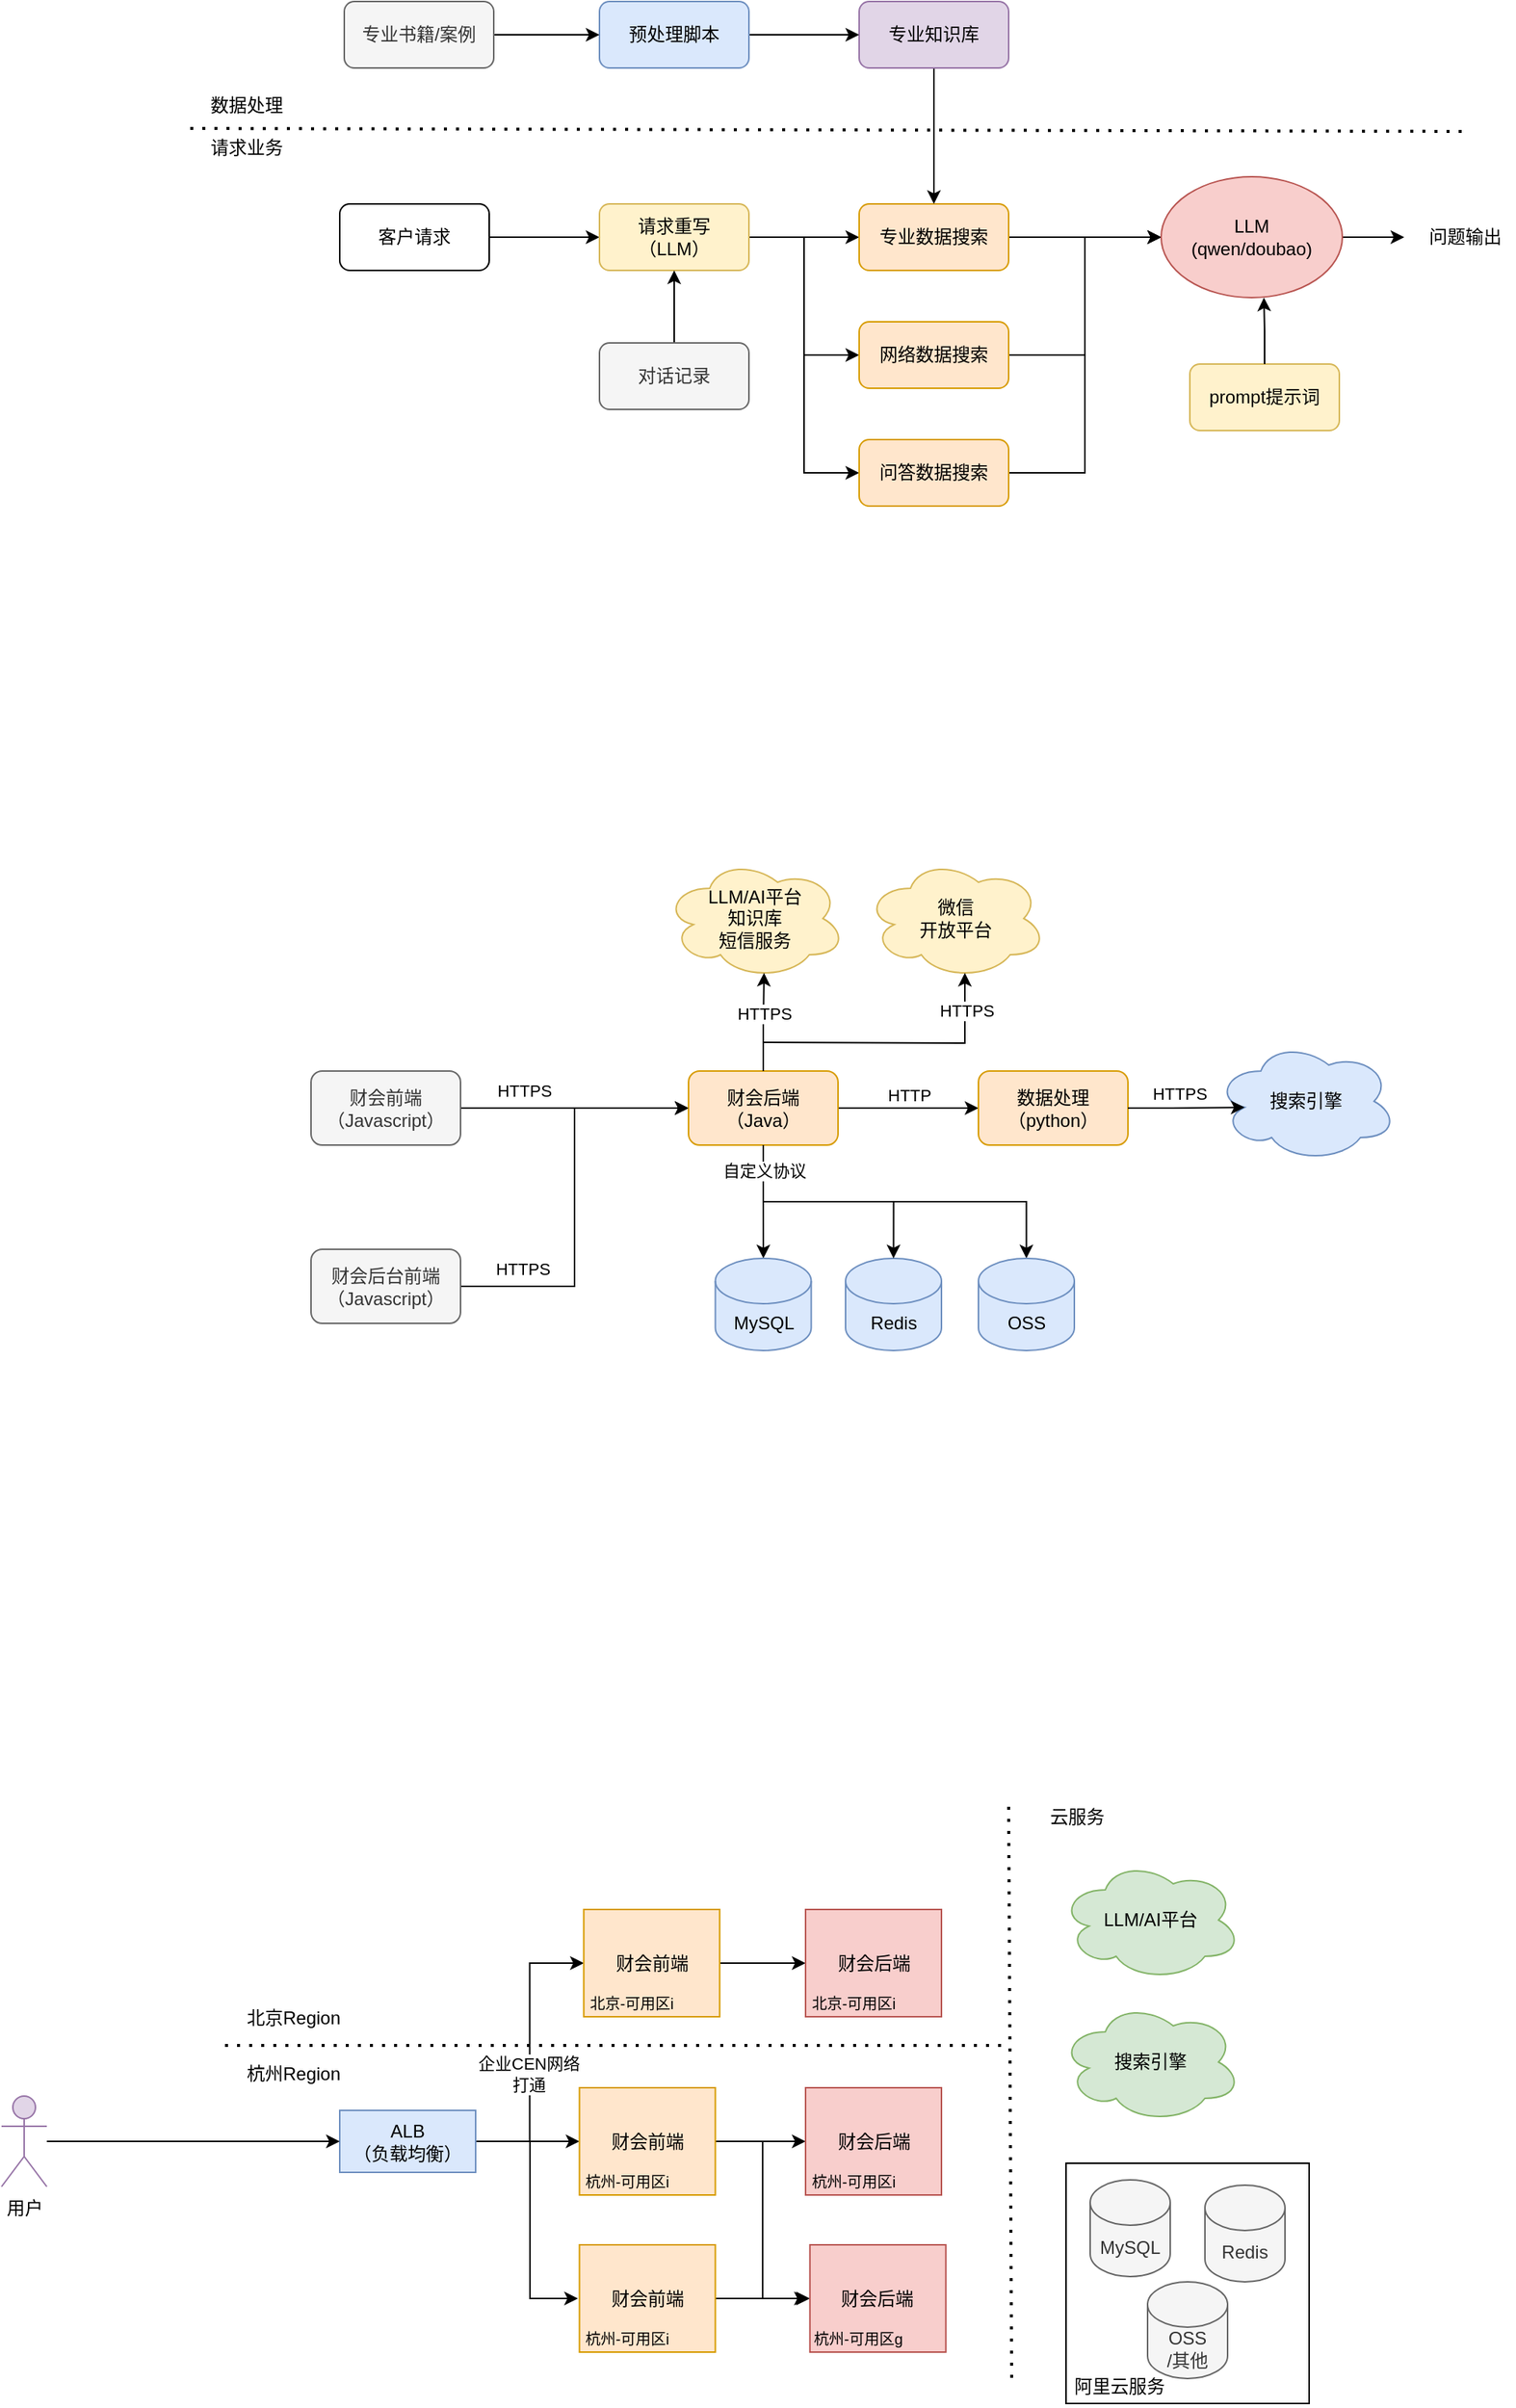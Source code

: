 <mxfile version="26.0.16">
  <diagram name="第 1 页" id="NDgXXRAVoML4oMO2wl3w">
    <mxGraphModel dx="1741" dy="675" grid="0" gridSize="10" guides="1" tooltips="1" connect="1" arrows="1" fold="1" page="0" pageScale="1" pageWidth="827" pageHeight="1169" math="0" shadow="0">
      <root>
        <mxCell id="0" />
        <mxCell id="1" parent="0" />
        <mxCell id="14HyO-3h-rx17xs5dqPF-92" value="" style="rounded=0;whiteSpace=wrap;html=1;" vertex="1" parent="1">
          <mxGeometry x="581" y="1523" width="161" height="159" as="geometry" />
        </mxCell>
        <mxCell id="14HyO-3h-rx17xs5dqPF-3" style="edgeStyle=orthogonalEdgeStyle;rounded=0;orthogonalLoop=1;jettySize=auto;html=1;entryX=0;entryY=0.5;entryDx=0;entryDy=0;" edge="1" parent="1" source="14HyO-3h-rx17xs5dqPF-1" target="14HyO-3h-rx17xs5dqPF-2">
          <mxGeometry relative="1" as="geometry" />
        </mxCell>
        <mxCell id="14HyO-3h-rx17xs5dqPF-1" value="客户请求" style="rounded=1;whiteSpace=wrap;html=1;" vertex="1" parent="1">
          <mxGeometry x="100" y="226" width="99" height="44" as="geometry" />
        </mxCell>
        <mxCell id="14HyO-3h-rx17xs5dqPF-5" style="edgeStyle=orthogonalEdgeStyle;rounded=0;orthogonalLoop=1;jettySize=auto;html=1;entryX=0;entryY=0.5;entryDx=0;entryDy=0;" edge="1" parent="1" source="14HyO-3h-rx17xs5dqPF-2" target="14HyO-3h-rx17xs5dqPF-4">
          <mxGeometry relative="1" as="geometry" />
        </mxCell>
        <mxCell id="14HyO-3h-rx17xs5dqPF-8" style="edgeStyle=orthogonalEdgeStyle;rounded=0;orthogonalLoop=1;jettySize=auto;html=1;entryX=0;entryY=0.5;entryDx=0;entryDy=0;" edge="1" parent="1" source="14HyO-3h-rx17xs5dqPF-2" target="14HyO-3h-rx17xs5dqPF-6">
          <mxGeometry relative="1" as="geometry" />
        </mxCell>
        <mxCell id="14HyO-3h-rx17xs5dqPF-10" style="edgeStyle=orthogonalEdgeStyle;rounded=0;orthogonalLoop=1;jettySize=auto;html=1;entryX=0;entryY=0.5;entryDx=0;entryDy=0;" edge="1" parent="1" source="14HyO-3h-rx17xs5dqPF-2" target="14HyO-3h-rx17xs5dqPF-7">
          <mxGeometry relative="1" as="geometry" />
        </mxCell>
        <mxCell id="14HyO-3h-rx17xs5dqPF-2" value="请求重写&lt;br&gt;（LLM）" style="rounded=1;whiteSpace=wrap;html=1;fillColor=#fff2cc;strokeColor=#d6b656;" vertex="1" parent="1">
          <mxGeometry x="272" y="226" width="99" height="44" as="geometry" />
        </mxCell>
        <mxCell id="14HyO-3h-rx17xs5dqPF-12" style="edgeStyle=orthogonalEdgeStyle;rounded=0;orthogonalLoop=1;jettySize=auto;html=1;entryX=0;entryY=0.5;entryDx=0;entryDy=0;" edge="1" parent="1" source="14HyO-3h-rx17xs5dqPF-4" target="14HyO-3h-rx17xs5dqPF-11">
          <mxGeometry relative="1" as="geometry" />
        </mxCell>
        <mxCell id="14HyO-3h-rx17xs5dqPF-4" value="专业数据搜索" style="rounded=1;whiteSpace=wrap;html=1;fillColor=#ffe6cc;strokeColor=#d79b00;" vertex="1" parent="1">
          <mxGeometry x="444" y="226" width="99" height="44" as="geometry" />
        </mxCell>
        <mxCell id="14HyO-3h-rx17xs5dqPF-13" style="edgeStyle=orthogonalEdgeStyle;rounded=0;orthogonalLoop=1;jettySize=auto;html=1;entryX=0;entryY=0.5;entryDx=0;entryDy=0;" edge="1" parent="1" source="14HyO-3h-rx17xs5dqPF-6" target="14HyO-3h-rx17xs5dqPF-11">
          <mxGeometry relative="1" as="geometry" />
        </mxCell>
        <mxCell id="14HyO-3h-rx17xs5dqPF-6" value="网络数据搜索" style="rounded=1;whiteSpace=wrap;html=1;fillColor=#ffe6cc;strokeColor=#d79b00;" vertex="1" parent="1">
          <mxGeometry x="444" y="304" width="99" height="44" as="geometry" />
        </mxCell>
        <mxCell id="14HyO-3h-rx17xs5dqPF-14" style="edgeStyle=orthogonalEdgeStyle;rounded=0;orthogonalLoop=1;jettySize=auto;html=1;entryX=0;entryY=0.5;entryDx=0;entryDy=0;" edge="1" parent="1" source="14HyO-3h-rx17xs5dqPF-7" target="14HyO-3h-rx17xs5dqPF-11">
          <mxGeometry relative="1" as="geometry" />
        </mxCell>
        <mxCell id="14HyO-3h-rx17xs5dqPF-7" value="问答数据搜索" style="rounded=1;whiteSpace=wrap;html=1;fillColor=#ffe6cc;strokeColor=#d79b00;" vertex="1" parent="1">
          <mxGeometry x="444" y="382" width="99" height="44" as="geometry" />
        </mxCell>
        <mxCell id="14HyO-3h-rx17xs5dqPF-19" style="edgeStyle=orthogonalEdgeStyle;rounded=0;orthogonalLoop=1;jettySize=auto;html=1;" edge="1" parent="1" source="14HyO-3h-rx17xs5dqPF-11">
          <mxGeometry relative="1" as="geometry">
            <mxPoint x="805" y="248" as="targetPoint" />
          </mxGeometry>
        </mxCell>
        <mxCell id="14HyO-3h-rx17xs5dqPF-11" value="LLM&lt;br&gt;(qwen/doubao)" style="ellipse;whiteSpace=wrap;html=1;fillColor=#f8cecc;strokeColor=#b85450;" vertex="1" parent="1">
          <mxGeometry x="644" y="208" width="120" height="80" as="geometry" />
        </mxCell>
        <mxCell id="14HyO-3h-rx17xs5dqPF-15" value="" style="endArrow=none;dashed=1;html=1;dashPattern=1 3;strokeWidth=2;rounded=0;" edge="1" parent="1">
          <mxGeometry width="50" height="50" relative="1" as="geometry">
            <mxPoint x="1" y="176" as="sourcePoint" />
            <mxPoint x="847" y="178" as="targetPoint" />
          </mxGeometry>
        </mxCell>
        <mxCell id="14HyO-3h-rx17xs5dqPF-17" value="prompt提示词" style="rounded=1;whiteSpace=wrap;html=1;fillColor=#fff2cc;strokeColor=#d6b656;" vertex="1" parent="1">
          <mxGeometry x="663" y="332" width="99" height="44" as="geometry" />
        </mxCell>
        <mxCell id="14HyO-3h-rx17xs5dqPF-18" style="edgeStyle=orthogonalEdgeStyle;rounded=0;orthogonalLoop=1;jettySize=auto;html=1;entryX=0.567;entryY=1;entryDx=0;entryDy=0;entryPerimeter=0;" edge="1" parent="1" source="14HyO-3h-rx17xs5dqPF-17" target="14HyO-3h-rx17xs5dqPF-11">
          <mxGeometry relative="1" as="geometry" />
        </mxCell>
        <mxCell id="14HyO-3h-rx17xs5dqPF-20" value="问题输出" style="text;html=1;align=center;verticalAlign=middle;resizable=0;points=[];autosize=1;strokeColor=none;fillColor=none;" vertex="1" parent="1">
          <mxGeometry x="812" y="235" width="66" height="26" as="geometry" />
        </mxCell>
        <mxCell id="14HyO-3h-rx17xs5dqPF-26" style="edgeStyle=orthogonalEdgeStyle;rounded=0;orthogonalLoop=1;jettySize=auto;html=1;entryX=0.5;entryY=0;entryDx=0;entryDy=0;" edge="1" parent="1" source="14HyO-3h-rx17xs5dqPF-21" target="14HyO-3h-rx17xs5dqPF-4">
          <mxGeometry relative="1" as="geometry" />
        </mxCell>
        <mxCell id="14HyO-3h-rx17xs5dqPF-21" value="专业知识库" style="rounded=1;whiteSpace=wrap;html=1;fillColor=#e1d5e7;strokeColor=#9673a6;" vertex="1" parent="1">
          <mxGeometry x="444" y="92" width="99" height="44" as="geometry" />
        </mxCell>
        <mxCell id="14HyO-3h-rx17xs5dqPF-23" style="edgeStyle=orthogonalEdgeStyle;rounded=0;orthogonalLoop=1;jettySize=auto;html=1;entryX=0;entryY=0.5;entryDx=0;entryDy=0;" edge="1" parent="1" source="14HyO-3h-rx17xs5dqPF-22" target="14HyO-3h-rx17xs5dqPF-21">
          <mxGeometry relative="1" as="geometry" />
        </mxCell>
        <mxCell id="14HyO-3h-rx17xs5dqPF-22" value="预处理脚本" style="rounded=1;whiteSpace=wrap;html=1;fillColor=#dae8fc;strokeColor=#6c8ebf;" vertex="1" parent="1">
          <mxGeometry x="272" y="92" width="99" height="44" as="geometry" />
        </mxCell>
        <mxCell id="14HyO-3h-rx17xs5dqPF-25" style="edgeStyle=orthogonalEdgeStyle;rounded=0;orthogonalLoop=1;jettySize=auto;html=1;entryX=0;entryY=0.5;entryDx=0;entryDy=0;" edge="1" parent="1" source="14HyO-3h-rx17xs5dqPF-24" target="14HyO-3h-rx17xs5dqPF-22">
          <mxGeometry relative="1" as="geometry" />
        </mxCell>
        <mxCell id="14HyO-3h-rx17xs5dqPF-24" value="专业书籍/案例" style="rounded=1;whiteSpace=wrap;html=1;fillColor=#f5f5f5;fontColor=#333333;strokeColor=#666666;" vertex="1" parent="1">
          <mxGeometry x="103" y="92" width="99" height="44" as="geometry" />
        </mxCell>
        <mxCell id="14HyO-3h-rx17xs5dqPF-28" style="edgeStyle=orthogonalEdgeStyle;rounded=0;orthogonalLoop=1;jettySize=auto;html=1;entryX=0.5;entryY=1;entryDx=0;entryDy=0;" edge="1" parent="1" source="14HyO-3h-rx17xs5dqPF-27" target="14HyO-3h-rx17xs5dqPF-2">
          <mxGeometry relative="1" as="geometry" />
        </mxCell>
        <mxCell id="14HyO-3h-rx17xs5dqPF-27" value="对话记录" style="rounded=1;whiteSpace=wrap;html=1;fillColor=#f5f5f5;fontColor=#333333;strokeColor=#666666;" vertex="1" parent="1">
          <mxGeometry x="272" y="318" width="99" height="44" as="geometry" />
        </mxCell>
        <mxCell id="14HyO-3h-rx17xs5dqPF-29" value="数据处理" style="text;html=1;align=center;verticalAlign=middle;resizable=0;points=[];autosize=1;strokeColor=none;fillColor=none;" vertex="1" parent="1">
          <mxGeometry x="5" y="148" width="66" height="26" as="geometry" />
        </mxCell>
        <mxCell id="14HyO-3h-rx17xs5dqPF-30" value="请求业务" style="text;html=1;align=center;verticalAlign=middle;resizable=0;points=[];autosize=1;strokeColor=none;fillColor=none;" vertex="1" parent="1">
          <mxGeometry x="5" y="176" width="66" height="26" as="geometry" />
        </mxCell>
        <mxCell id="14HyO-3h-rx17xs5dqPF-35" style="edgeStyle=orthogonalEdgeStyle;rounded=0;orthogonalLoop=1;jettySize=auto;html=1;entryX=0;entryY=0.5;entryDx=0;entryDy=0;" edge="1" parent="1" source="14HyO-3h-rx17xs5dqPF-31" target="14HyO-3h-rx17xs5dqPF-32">
          <mxGeometry relative="1" as="geometry" />
        </mxCell>
        <mxCell id="14HyO-3h-rx17xs5dqPF-36" value="HTTPS" style="edgeLabel;html=1;align=center;verticalAlign=middle;resizable=0;points=[];" vertex="1" connectable="0" parent="14HyO-3h-rx17xs5dqPF-35">
          <mxGeometry x="0.099" y="1" relative="1" as="geometry">
            <mxPoint x="-41" y="-11" as="offset" />
          </mxGeometry>
        </mxCell>
        <mxCell id="14HyO-3h-rx17xs5dqPF-31" value="财会前端&lt;br&gt;（Javascript）" style="rounded=1;whiteSpace=wrap;html=1;fillColor=#f5f5f5;fontColor=#333333;strokeColor=#666666;" vertex="1" parent="1">
          <mxGeometry x="81" y="800" width="99" height="49" as="geometry" />
        </mxCell>
        <mxCell id="14HyO-3h-rx17xs5dqPF-39" style="edgeStyle=orthogonalEdgeStyle;rounded=0;orthogonalLoop=1;jettySize=auto;html=1;entryX=0;entryY=0.5;entryDx=0;entryDy=0;" edge="1" parent="1" source="14HyO-3h-rx17xs5dqPF-32" target="14HyO-3h-rx17xs5dqPF-34">
          <mxGeometry relative="1" as="geometry" />
        </mxCell>
        <mxCell id="14HyO-3h-rx17xs5dqPF-41" value="HTTP" style="edgeLabel;html=1;align=center;verticalAlign=middle;resizable=0;points=[];" vertex="1" connectable="0" parent="14HyO-3h-rx17xs5dqPF-39">
          <mxGeometry x="-0.118" y="-1" relative="1" as="geometry">
            <mxPoint x="6" y="-10" as="offset" />
          </mxGeometry>
        </mxCell>
        <mxCell id="14HyO-3h-rx17xs5dqPF-42" style="edgeStyle=orthogonalEdgeStyle;rounded=0;orthogonalLoop=1;jettySize=auto;html=1;" edge="1" parent="1" source="14HyO-3h-rx17xs5dqPF-32" target="14HyO-3h-rx17xs5dqPF-40">
          <mxGeometry relative="1" as="geometry" />
        </mxCell>
        <mxCell id="14HyO-3h-rx17xs5dqPF-52" style="edgeStyle=orthogonalEdgeStyle;rounded=0;orthogonalLoop=1;jettySize=auto;html=1;exitX=0.5;exitY=1;exitDx=0;exitDy=0;" edge="1" parent="1" source="14HyO-3h-rx17xs5dqPF-32" target="14HyO-3h-rx17xs5dqPF-49">
          <mxGeometry relative="1" as="geometry" />
        </mxCell>
        <mxCell id="14HyO-3h-rx17xs5dqPF-32" value="财会后端&lt;br&gt;（Java）" style="rounded=1;whiteSpace=wrap;html=1;fillColor=#ffe6cc;strokeColor=#d79b00;" vertex="1" parent="1">
          <mxGeometry x="331" y="800" width="99" height="49" as="geometry" />
        </mxCell>
        <mxCell id="14HyO-3h-rx17xs5dqPF-37" style="edgeStyle=orthogonalEdgeStyle;rounded=0;orthogonalLoop=1;jettySize=auto;html=1;entryX=0;entryY=0.5;entryDx=0;entryDy=0;" edge="1" parent="1" source="14HyO-3h-rx17xs5dqPF-33" target="14HyO-3h-rx17xs5dqPF-32">
          <mxGeometry relative="1" as="geometry" />
        </mxCell>
        <mxCell id="14HyO-3h-rx17xs5dqPF-38" value="HTTPS" style="edgeLabel;html=1;align=center;verticalAlign=middle;resizable=0;points=[];" vertex="1" connectable="0" parent="14HyO-3h-rx17xs5dqPF-37">
          <mxGeometry x="-0.178" y="2" relative="1" as="geometry">
            <mxPoint x="-33" y="23" as="offset" />
          </mxGeometry>
        </mxCell>
        <mxCell id="14HyO-3h-rx17xs5dqPF-33" value="财会后台前端&lt;br&gt;（Javascript）" style="rounded=1;whiteSpace=wrap;html=1;fillColor=#f5f5f5;fontColor=#333333;strokeColor=#666666;" vertex="1" parent="1">
          <mxGeometry x="81" y="918" width="99" height="49" as="geometry" />
        </mxCell>
        <mxCell id="14HyO-3h-rx17xs5dqPF-34" value="数据处理&lt;br&gt;（python）" style="rounded=1;whiteSpace=wrap;html=1;fillColor=#ffe6cc;strokeColor=#d79b00;" vertex="1" parent="1">
          <mxGeometry x="523" y="800" width="99" height="49" as="geometry" />
        </mxCell>
        <mxCell id="14HyO-3h-rx17xs5dqPF-40" value="MySQL" style="shape=cylinder3;whiteSpace=wrap;html=1;boundedLbl=1;backgroundOutline=1;size=15;fillColor=#dae8fc;strokeColor=#6c8ebf;" vertex="1" parent="1">
          <mxGeometry x="348.75" y="924" width="63.5" height="61" as="geometry" />
        </mxCell>
        <mxCell id="14HyO-3h-rx17xs5dqPF-44" value="搜索引擎" style="ellipse;shape=cloud;whiteSpace=wrap;html=1;fillColor=#dae8fc;strokeColor=#6c8ebf;" vertex="1" parent="1">
          <mxGeometry x="680" y="780" width="120" height="80" as="geometry" />
        </mxCell>
        <mxCell id="14HyO-3h-rx17xs5dqPF-45" style="edgeStyle=orthogonalEdgeStyle;rounded=0;orthogonalLoop=1;jettySize=auto;html=1;entryX=0.16;entryY=0.55;entryDx=0;entryDy=0;entryPerimeter=0;" edge="1" parent="1" source="14HyO-3h-rx17xs5dqPF-34" target="14HyO-3h-rx17xs5dqPF-44">
          <mxGeometry relative="1" as="geometry" />
        </mxCell>
        <mxCell id="14HyO-3h-rx17xs5dqPF-55" value="HTTPS" style="edgeLabel;html=1;align=center;verticalAlign=middle;resizable=0;points=[];" vertex="1" connectable="0" parent="14HyO-3h-rx17xs5dqPF-45">
          <mxGeometry x="-0.163" relative="1" as="geometry">
            <mxPoint x="2" y="-9" as="offset" />
          </mxGeometry>
        </mxCell>
        <mxCell id="14HyO-3h-rx17xs5dqPF-47" value="Redis" style="shape=cylinder3;whiteSpace=wrap;html=1;boundedLbl=1;backgroundOutline=1;size=15;fillColor=#dae8fc;strokeColor=#6c8ebf;" vertex="1" parent="1">
          <mxGeometry x="435" y="924" width="63.5" height="61" as="geometry" />
        </mxCell>
        <mxCell id="14HyO-3h-rx17xs5dqPF-48" style="edgeStyle=orthogonalEdgeStyle;rounded=0;orthogonalLoop=1;jettySize=auto;html=1;entryX=0.5;entryY=0;entryDx=0;entryDy=0;entryPerimeter=0;exitX=0.5;exitY=1;exitDx=0;exitDy=0;" edge="1" parent="1" source="14HyO-3h-rx17xs5dqPF-32" target="14HyO-3h-rx17xs5dqPF-47">
          <mxGeometry relative="1" as="geometry" />
        </mxCell>
        <mxCell id="14HyO-3h-rx17xs5dqPF-56" value="自定义协议" style="edgeLabel;html=1;align=center;verticalAlign=middle;resizable=0;points=[];" vertex="1" connectable="0" parent="14HyO-3h-rx17xs5dqPF-48">
          <mxGeometry x="-0.795" relative="1" as="geometry">
            <mxPoint as="offset" />
          </mxGeometry>
        </mxCell>
        <mxCell id="14HyO-3h-rx17xs5dqPF-49" value="OSS" style="shape=cylinder3;whiteSpace=wrap;html=1;boundedLbl=1;backgroundOutline=1;size=15;fillColor=#dae8fc;strokeColor=#6c8ebf;" vertex="1" parent="1">
          <mxGeometry x="523" y="924" width="63.5" height="61" as="geometry" />
        </mxCell>
        <mxCell id="14HyO-3h-rx17xs5dqPF-50" value="LLM/AI平台&lt;div&gt;知识库&lt;/div&gt;&lt;div&gt;短信服务&lt;/div&gt;" style="ellipse;shape=cloud;whiteSpace=wrap;html=1;fillColor=#fff2cc;strokeColor=#d6b656;" vertex="1" parent="1">
          <mxGeometry x="315" y="659" width="120" height="80" as="geometry" />
        </mxCell>
        <mxCell id="14HyO-3h-rx17xs5dqPF-57" style="edgeStyle=orthogonalEdgeStyle;rounded=0;orthogonalLoop=1;jettySize=auto;html=1;entryX=0.55;entryY=0.95;entryDx=0;entryDy=0;entryPerimeter=0;" edge="1" parent="1" source="14HyO-3h-rx17xs5dqPF-32" target="14HyO-3h-rx17xs5dqPF-50">
          <mxGeometry relative="1" as="geometry" />
        </mxCell>
        <mxCell id="14HyO-3h-rx17xs5dqPF-58" value="HTTPS" style="edgeLabel;html=1;align=center;verticalAlign=middle;resizable=0;points=[];" vertex="1" connectable="0" parent="14HyO-3h-rx17xs5dqPF-57">
          <mxGeometry x="-0.053" relative="1" as="geometry">
            <mxPoint y="-8" as="offset" />
          </mxGeometry>
        </mxCell>
        <mxCell id="14HyO-3h-rx17xs5dqPF-59" value="微信&lt;div&gt;开放平台&lt;/div&gt;" style="ellipse;shape=cloud;whiteSpace=wrap;html=1;fillColor=#fff2cc;strokeColor=#d6b656;" vertex="1" parent="1">
          <mxGeometry x="448" y="659" width="120" height="80" as="geometry" />
        </mxCell>
        <mxCell id="14HyO-3h-rx17xs5dqPF-60" style="edgeStyle=orthogonalEdgeStyle;rounded=0;orthogonalLoop=1;jettySize=auto;html=1;entryX=0.55;entryY=0.95;entryDx=0;entryDy=0;entryPerimeter=0;" edge="1" parent="1" target="14HyO-3h-rx17xs5dqPF-59">
          <mxGeometry relative="1" as="geometry">
            <mxPoint x="381" y="781" as="sourcePoint" />
          </mxGeometry>
        </mxCell>
        <mxCell id="14HyO-3h-rx17xs5dqPF-61" value="HTTPS" style="edgeLabel;html=1;align=center;verticalAlign=middle;resizable=0;points=[];" vertex="1" connectable="0" parent="1">
          <mxGeometry x="398" y="770" as="geometry">
            <mxPoint x="117" y="-10" as="offset" />
          </mxGeometry>
        </mxCell>
        <mxCell id="14HyO-3h-rx17xs5dqPF-65" style="edgeStyle=orthogonalEdgeStyle;rounded=0;orthogonalLoop=1;jettySize=auto;html=1;entryX=0;entryY=0.5;entryDx=0;entryDy=0;" edge="1" parent="1" source="14HyO-3h-rx17xs5dqPF-63" target="14HyO-3h-rx17xs5dqPF-64">
          <mxGeometry relative="1" as="geometry" />
        </mxCell>
        <mxCell id="14HyO-3h-rx17xs5dqPF-87" style="edgeStyle=orthogonalEdgeStyle;rounded=0;orthogonalLoop=1;jettySize=auto;html=1;entryX=0;entryY=0.5;entryDx=0;entryDy=0;" edge="1" parent="1" source="14HyO-3h-rx17xs5dqPF-63" target="14HyO-3h-rx17xs5dqPF-82">
          <mxGeometry relative="1" as="geometry" />
        </mxCell>
        <mxCell id="14HyO-3h-rx17xs5dqPF-109" value="企业CEN网络&lt;br&gt;打通" style="edgeLabel;html=1;align=center;verticalAlign=middle;resizable=0;points=[];" vertex="1" connectable="0" parent="14HyO-3h-rx17xs5dqPF-87">
          <mxGeometry x="-0.079" relative="1" as="geometry">
            <mxPoint x="-1" y="7" as="offset" />
          </mxGeometry>
        </mxCell>
        <mxCell id="14HyO-3h-rx17xs5dqPF-98" style="edgeStyle=orthogonalEdgeStyle;rounded=0;orthogonalLoop=1;jettySize=auto;html=1;entryX=0;entryY=0.5;entryDx=0;entryDy=0;" edge="1" parent="1">
          <mxGeometry relative="1" as="geometry">
            <mxPoint x="189" y="1508.5" as="sourcePoint" />
            <mxPoint x="257.75" y="1612.5" as="targetPoint" />
            <Array as="points">
              <mxPoint x="226" y="1509" />
              <mxPoint x="226" y="1613" />
            </Array>
          </mxGeometry>
        </mxCell>
        <mxCell id="14HyO-3h-rx17xs5dqPF-63" value="ALB&lt;br&gt;（负载均衡）" style="rounded=0;whiteSpace=wrap;html=1;fillColor=#dae8fc;strokeColor=#6c8ebf;" vertex="1" parent="1">
          <mxGeometry x="100" y="1488" width="90" height="41" as="geometry" />
        </mxCell>
        <mxCell id="14HyO-3h-rx17xs5dqPF-80" style="edgeStyle=orthogonalEdgeStyle;rounded=0;orthogonalLoop=1;jettySize=auto;html=1;entryX=0;entryY=0.5;entryDx=0;entryDy=0;" edge="1" parent="1" source="14HyO-3h-rx17xs5dqPF-64" target="14HyO-3h-rx17xs5dqPF-76">
          <mxGeometry relative="1" as="geometry" />
        </mxCell>
        <mxCell id="14HyO-3h-rx17xs5dqPF-81" style="edgeStyle=orthogonalEdgeStyle;rounded=0;orthogonalLoop=1;jettySize=auto;html=1;entryX=0;entryY=0.5;entryDx=0;entryDy=0;" edge="1" parent="1" source="14HyO-3h-rx17xs5dqPF-64" target="14HyO-3h-rx17xs5dqPF-78">
          <mxGeometry relative="1" as="geometry" />
        </mxCell>
        <mxCell id="14HyO-3h-rx17xs5dqPF-64" value="财会前端" style="rounded=0;whiteSpace=wrap;html=1;fillColor=#ffe6cc;strokeColor=#d79b00;" vertex="1" parent="1">
          <mxGeometry x="258.75" y="1473" width="90" height="71" as="geometry" />
        </mxCell>
        <mxCell id="14HyO-3h-rx17xs5dqPF-75" value="&lt;font style=&quot;font-size: 10px;&quot;&gt;杭州-可用区i&lt;/font&gt;" style="text;html=1;align=center;verticalAlign=middle;resizable=0;points=[];autosize=1;strokeColor=none;fillColor=none;" vertex="1" parent="1">
          <mxGeometry x="253" y="1522" width="74" height="26" as="geometry" />
        </mxCell>
        <mxCell id="14HyO-3h-rx17xs5dqPF-76" value="财会后端" style="rounded=0;whiteSpace=wrap;html=1;fillColor=#f8cecc;strokeColor=#b85450;" vertex="1" parent="1">
          <mxGeometry x="408.5" y="1473" width="90" height="71" as="geometry" />
        </mxCell>
        <mxCell id="14HyO-3h-rx17xs5dqPF-77" value="&lt;font style=&quot;font-size: 10px;&quot;&gt;杭州-可用区i&lt;/font&gt;" style="text;html=1;align=center;verticalAlign=middle;resizable=0;points=[];autosize=1;strokeColor=none;fillColor=none;" vertex="1" parent="1">
          <mxGeometry x="402.75" y="1522" width="74" height="26" as="geometry" />
        </mxCell>
        <mxCell id="14HyO-3h-rx17xs5dqPF-78" value="财会后端" style="rounded=0;whiteSpace=wrap;html=1;fillColor=#f8cecc;strokeColor=#b85450;" vertex="1" parent="1">
          <mxGeometry x="411.38" y="1577" width="90" height="71" as="geometry" />
        </mxCell>
        <mxCell id="14HyO-3h-rx17xs5dqPF-79" value="&lt;font style=&quot;font-size: 10px;&quot;&gt;杭州-可用区g&lt;/font&gt;" style="text;html=1;align=center;verticalAlign=middle;resizable=0;points=[];autosize=1;strokeColor=none;fillColor=none;" vertex="1" parent="1">
          <mxGeometry x="404.63" y="1626" width="77" height="26" as="geometry" />
        </mxCell>
        <mxCell id="14HyO-3h-rx17xs5dqPF-86" style="edgeStyle=orthogonalEdgeStyle;rounded=0;orthogonalLoop=1;jettySize=auto;html=1;" edge="1" parent="1" source="14HyO-3h-rx17xs5dqPF-82" target="14HyO-3h-rx17xs5dqPF-84">
          <mxGeometry relative="1" as="geometry" />
        </mxCell>
        <mxCell id="14HyO-3h-rx17xs5dqPF-82" value="财会前端" style="rounded=0;whiteSpace=wrap;html=1;fillColor=#ffe6cc;strokeColor=#d79b00;" vertex="1" parent="1">
          <mxGeometry x="261.63" y="1355" width="90" height="71" as="geometry" />
        </mxCell>
        <mxCell id="14HyO-3h-rx17xs5dqPF-83" value="&lt;font style=&quot;font-size: 10px;&quot;&gt;北京-可用区i&lt;/font&gt;" style="text;html=1;align=center;verticalAlign=middle;resizable=0;points=[];autosize=1;strokeColor=none;fillColor=none;" vertex="1" parent="1">
          <mxGeometry x="255.88" y="1404" width="74" height="26" as="geometry" />
        </mxCell>
        <mxCell id="14HyO-3h-rx17xs5dqPF-84" value="财会后端" style="rounded=0;whiteSpace=wrap;html=1;fillColor=#f8cecc;strokeColor=#b85450;" vertex="1" parent="1">
          <mxGeometry x="408.5" y="1355" width="90" height="71" as="geometry" />
        </mxCell>
        <mxCell id="14HyO-3h-rx17xs5dqPF-85" value="&lt;font style=&quot;font-size: 10px;&quot;&gt;北京-可用区i&lt;/font&gt;" style="text;html=1;align=center;verticalAlign=middle;resizable=0;points=[];autosize=1;strokeColor=none;fillColor=none;" vertex="1" parent="1">
          <mxGeometry x="402.75" y="1404" width="74" height="26" as="geometry" />
        </mxCell>
        <mxCell id="14HyO-3h-rx17xs5dqPF-88" value="" style="endArrow=none;dashed=1;html=1;dashPattern=1 3;strokeWidth=2;rounded=0;" edge="1" parent="1">
          <mxGeometry width="50" height="50" relative="1" as="geometry">
            <mxPoint x="24" y="1445" as="sourcePoint" />
            <mxPoint x="543" y="1445" as="targetPoint" />
          </mxGeometry>
        </mxCell>
        <mxCell id="14HyO-3h-rx17xs5dqPF-89" value="MySQL" style="shape=cylinder3;whiteSpace=wrap;html=1;boundedLbl=1;backgroundOutline=1;size=15;fillColor=#f5f5f5;fontColor=#333333;strokeColor=#666666;" vertex="1" parent="1">
          <mxGeometry x="597" y="1534" width="53" height="64" as="geometry" />
        </mxCell>
        <mxCell id="14HyO-3h-rx17xs5dqPF-90" value="Redis" style="shape=cylinder3;whiteSpace=wrap;html=1;boundedLbl=1;backgroundOutline=1;size=15;fillColor=#f5f5f5;fontColor=#333333;strokeColor=#666666;" vertex="1" parent="1">
          <mxGeometry x="673" y="1537.5" width="53" height="64" as="geometry" />
        </mxCell>
        <mxCell id="14HyO-3h-rx17xs5dqPF-91" value="OSS&lt;div&gt;/其他&lt;/div&gt;" style="shape=cylinder3;whiteSpace=wrap;html=1;boundedLbl=1;backgroundOutline=1;size=15;fillColor=#f5f5f5;fontColor=#333333;strokeColor=#666666;" vertex="1" parent="1">
          <mxGeometry x="635" y="1601.5" width="53" height="64" as="geometry" />
        </mxCell>
        <mxCell id="14HyO-3h-rx17xs5dqPF-99" style="edgeStyle=orthogonalEdgeStyle;rounded=0;orthogonalLoop=1;jettySize=auto;html=1;" edge="1" parent="1" source="14HyO-3h-rx17xs5dqPF-96">
          <mxGeometry relative="1" as="geometry">
            <mxPoint x="410" y="1612.5" as="targetPoint" />
          </mxGeometry>
        </mxCell>
        <mxCell id="14HyO-3h-rx17xs5dqPF-96" value="财会前端" style="rounded=0;whiteSpace=wrap;html=1;fillColor=#ffe6cc;strokeColor=#d79b00;" vertex="1" parent="1">
          <mxGeometry x="258.75" y="1577" width="90" height="71" as="geometry" />
        </mxCell>
        <mxCell id="14HyO-3h-rx17xs5dqPF-97" value="&lt;font style=&quot;font-size: 10px;&quot;&gt;杭州-可用区i&lt;/font&gt;" style="text;html=1;align=center;verticalAlign=middle;resizable=0;points=[];autosize=1;strokeColor=none;fillColor=none;" vertex="1" parent="1">
          <mxGeometry x="253" y="1626" width="74" height="26" as="geometry" />
        </mxCell>
        <mxCell id="14HyO-3h-rx17xs5dqPF-100" value="杭州Region" style="text;html=1;align=center;verticalAlign=middle;resizable=0;points=[];autosize=1;strokeColor=none;fillColor=none;" vertex="1" parent="1">
          <mxGeometry x="29" y="1451" width="80" height="26" as="geometry" />
        </mxCell>
        <mxCell id="14HyO-3h-rx17xs5dqPF-101" value="北京Region" style="text;html=1;align=center;verticalAlign=middle;resizable=0;points=[];autosize=1;strokeColor=none;fillColor=none;" vertex="1" parent="1">
          <mxGeometry x="29" y="1414" width="80" height="26" as="geometry" />
        </mxCell>
        <mxCell id="14HyO-3h-rx17xs5dqPF-102" value="LLM/AI平台" style="ellipse;shape=cloud;whiteSpace=wrap;html=1;fillColor=#d5e8d4;strokeColor=#82b366;" vertex="1" parent="1">
          <mxGeometry x="577" y="1322" width="120" height="80" as="geometry" />
        </mxCell>
        <mxCell id="14HyO-3h-rx17xs5dqPF-103" value="" style="endArrow=none;dashed=1;html=1;dashPattern=1 3;strokeWidth=2;rounded=0;" edge="1" parent="1">
          <mxGeometry width="50" height="50" relative="1" as="geometry">
            <mxPoint x="545" y="1665" as="sourcePoint" />
            <mxPoint x="543" y="1287" as="targetPoint" />
          </mxGeometry>
        </mxCell>
        <mxCell id="14HyO-3h-rx17xs5dqPF-104" value="阿里云服务" style="text;html=1;align=center;verticalAlign=middle;resizable=0;points=[];autosize=1;strokeColor=none;fillColor=none;" vertex="1" parent="1">
          <mxGeometry x="577" y="1658" width="78" height="26" as="geometry" />
        </mxCell>
        <mxCell id="14HyO-3h-rx17xs5dqPF-105" value="云服务" style="text;html=1;align=center;verticalAlign=middle;resizable=0;points=[];autosize=1;strokeColor=none;fillColor=none;" vertex="1" parent="1">
          <mxGeometry x="561" y="1281" width="54" height="26" as="geometry" />
        </mxCell>
        <mxCell id="14HyO-3h-rx17xs5dqPF-106" value="搜索引擎" style="ellipse;shape=cloud;whiteSpace=wrap;html=1;fillColor=#d5e8d4;strokeColor=#82b366;" vertex="1" parent="1">
          <mxGeometry x="577" y="1416" width="120" height="80" as="geometry" />
        </mxCell>
        <mxCell id="14HyO-3h-rx17xs5dqPF-108" style="edgeStyle=orthogonalEdgeStyle;rounded=0;orthogonalLoop=1;jettySize=auto;html=1;" edge="1" parent="1" source="14HyO-3h-rx17xs5dqPF-107" target="14HyO-3h-rx17xs5dqPF-63">
          <mxGeometry relative="1" as="geometry" />
        </mxCell>
        <mxCell id="14HyO-3h-rx17xs5dqPF-107" value="用户" style="shape=umlActor;verticalLabelPosition=bottom;verticalAlign=top;html=1;outlineConnect=0;fillColor=#e1d5e7;strokeColor=#9673a6;" vertex="1" parent="1">
          <mxGeometry x="-124" y="1478.5" width="30" height="60" as="geometry" />
        </mxCell>
      </root>
    </mxGraphModel>
  </diagram>
</mxfile>

